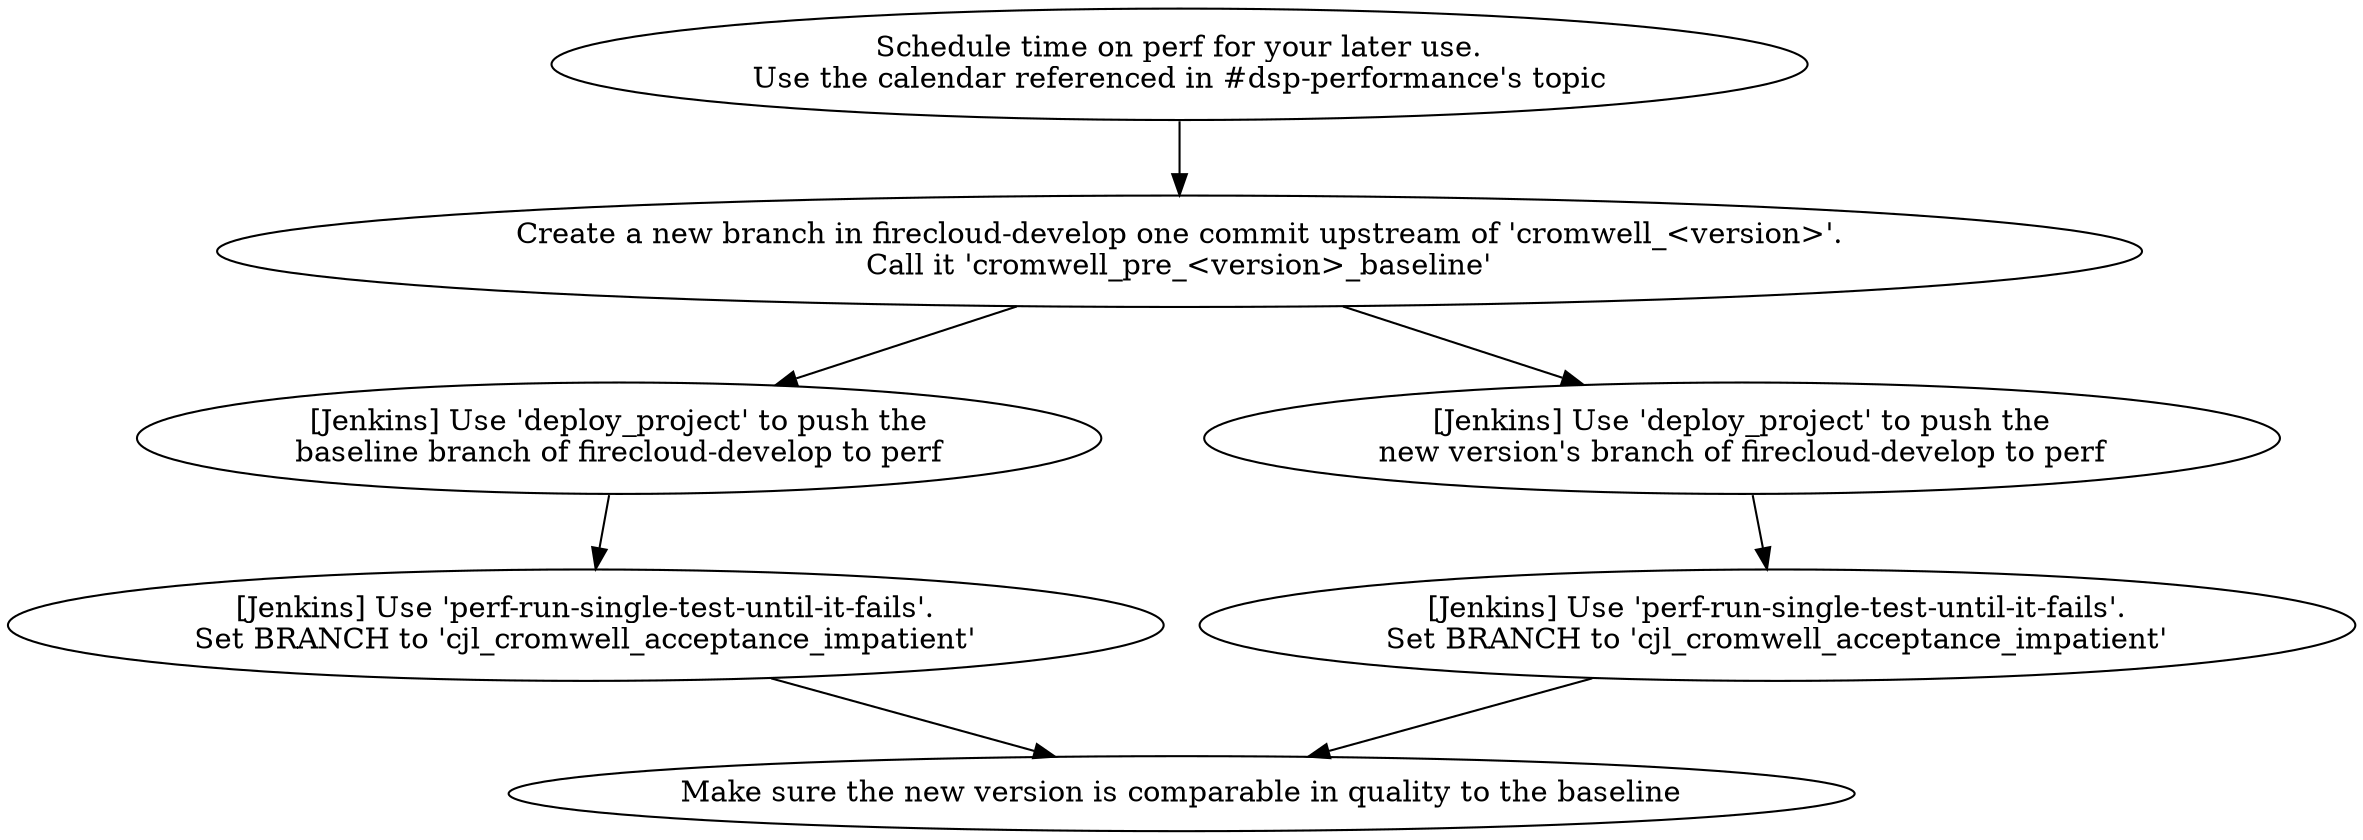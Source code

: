 digraph {

  # Nodes

  schedule_perf_time [shape=oval label="Schedule time on perf for your later use.\nUse the calendar referenced in #dsp-performance's topic"];
  create_baseline_branch [shape=oval label="Create a new branch in firecloud-develop one commit upstream of 'cromwell_<version>'.\nCall it 'cromwell_pre_<version>_baseline'"];

  push_baseline_to_perf [shape=oval label="[Jenkins] Use 'deploy_project' to push the\nbaseline branch of firecloud-develop to perf"];
  perf_test_baseline [shape=oval label="[Jenkins] Use 'perf-run-single-test-until-it-fails'.\nSet BRANCH to 'cjl_cromwell_acceptance_impatient'"];

  push_new_version_to_perf [shape=oval label="[Jenkins] Use 'deploy_project' to push the\nnew version's branch of firecloud-develop to perf"];
  perf_test_new [shape=oval label="[Jenkins] Use 'perf-run-single-test-until-it-fails'.\nSet BRANCH to 'cjl_cromwell_acceptance_impatient'"];

  compare_results [shape=oval label="Make sure the new version is comparable in quality to the baseline"];

  # Edges

  schedule_perf_time -> create_baseline_branch

  create_baseline_branch -> push_baseline_to_perf
  push_baseline_to_perf -> perf_test_baseline

  create_baseline_branch -> push_new_version_to_perf
  push_new_version_to_perf -> perf_test_new

  perf_test_baseline -> compare_results
  perf_test_new -> compare_results

}
